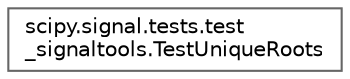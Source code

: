 digraph "Graphical Class Hierarchy"
{
 // LATEX_PDF_SIZE
  bgcolor="transparent";
  edge [fontname=Helvetica,fontsize=10,labelfontname=Helvetica,labelfontsize=10];
  node [fontname=Helvetica,fontsize=10,shape=box,height=0.2,width=0.4];
  rankdir="LR";
  Node0 [id="Node000000",label="scipy.signal.tests.test\l_signaltools.TestUniqueRoots",height=0.2,width=0.4,color="grey40", fillcolor="white", style="filled",URL="$dc/d3d/classscipy_1_1signal_1_1tests_1_1test__signaltools_1_1TestUniqueRoots.html",tooltip=" "];
}
